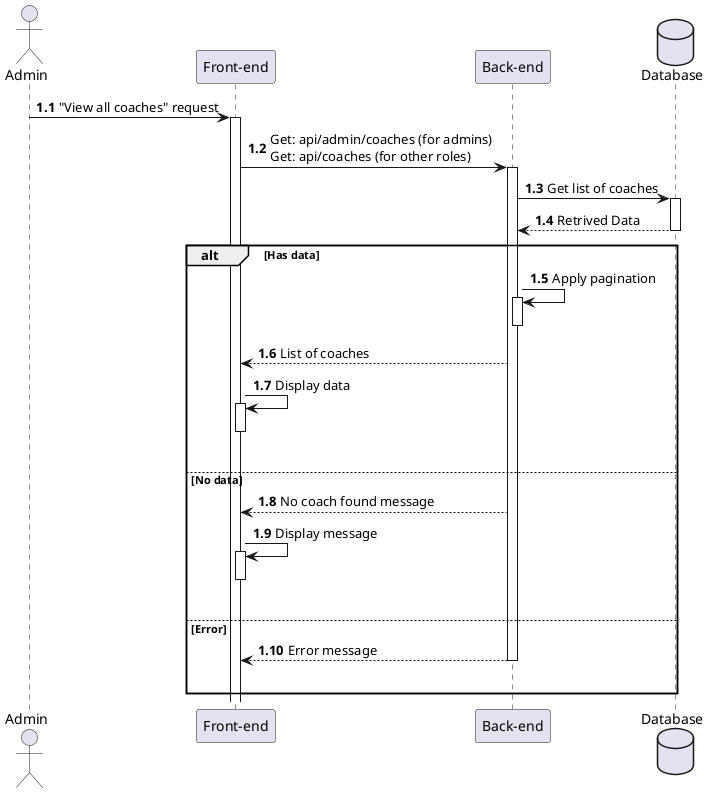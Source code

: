 @startuml ViewAllCoaches

actor Admin as user
participant "Front-end" as client
participant "Back-end" as server 
database "Database" as db

autonumber 1.1 "<b>0:"

user -> client++ : "View all coaches" request
client -> server++ : Get: api/admin/coaches (for admins) \nGet: api/coaches (for other roles)
server -> db++ : Get list of coaches
db --> server : Retrived Data
deactivate

alt Has data
    server -> server++ : Apply pagination
    deactivate
    server --> client : List of coaches
    client -> client++ : Display data
    deactivate
    |||

else No data
    server --> client : No coach found message
    client -> client++ : Display message
    deactivate 
    |||

else Error
    server --> client : Error message
    deactivate
    |||
end 

@enduml
